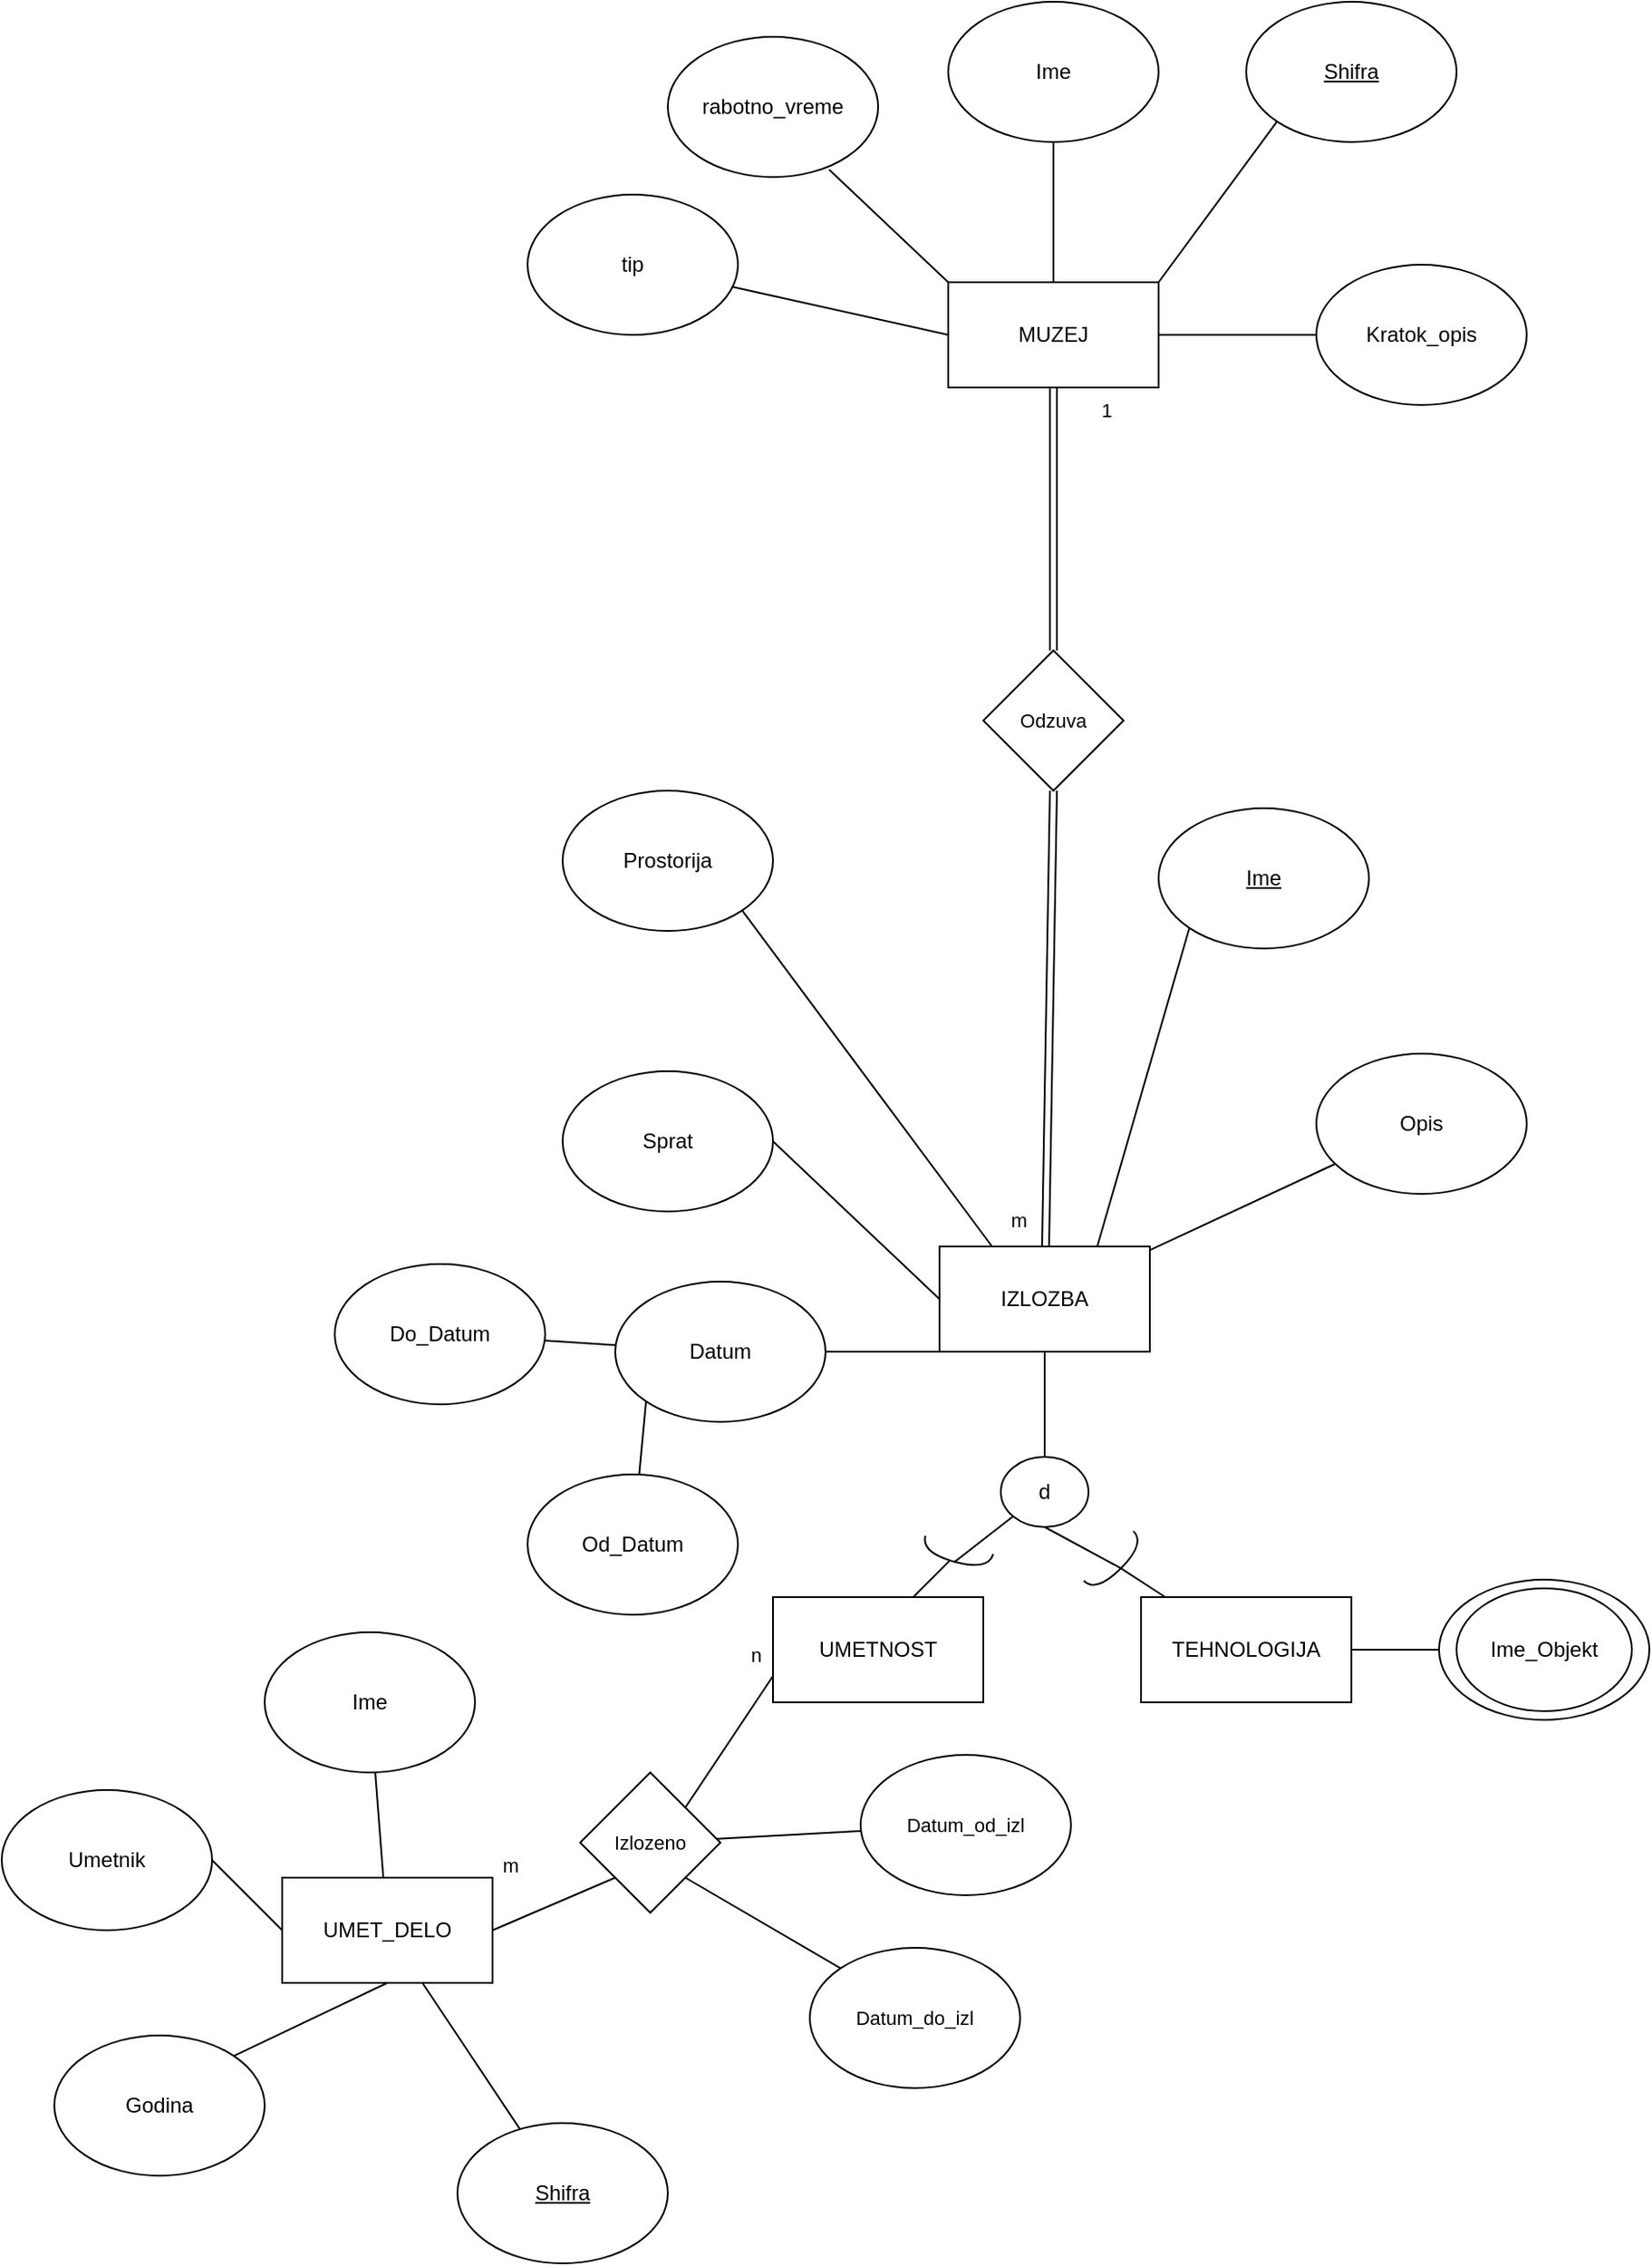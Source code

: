 <mxfile version="24.8.0">
  <diagram name="Page-1" id="aBAfNd_FBkbLEz4ILO74">
    <mxGraphModel dx="2258" dy="753" grid="1" gridSize="10" guides="1" tooltips="1" connect="1" arrows="1" fold="1" page="1" pageScale="1" pageWidth="850" pageHeight="1100" math="0" shadow="0">
      <root>
        <mxCell id="0" />
        <mxCell id="1" parent="0" />
        <mxCell id="x4Ep533CrrcRFyb9f4VT-3" value="Kratok_opis" style="ellipse;whiteSpace=wrap;html=1;" vertex="1" parent="1">
          <mxGeometry x="580" y="200" width="120" height="80" as="geometry" />
        </mxCell>
        <mxCell id="x4Ep533CrrcRFyb9f4VT-4" value="tip" style="ellipse;whiteSpace=wrap;html=1;" vertex="1" parent="1">
          <mxGeometry x="130" y="160" width="120" height="80" as="geometry" />
        </mxCell>
        <mxCell id="x4Ep533CrrcRFyb9f4VT-5" value="&lt;u&gt;Shifra&lt;/u&gt;" style="ellipse;whiteSpace=wrap;html=1;" vertex="1" parent="1">
          <mxGeometry x="540" y="50" width="120" height="80" as="geometry" />
        </mxCell>
        <mxCell id="x4Ep533CrrcRFyb9f4VT-18" value="" style="rounded=0;orthogonalLoop=1;jettySize=auto;html=1;endArrow=none;endFill=0;" edge="1" parent="1" source="x4Ep533CrrcRFyb9f4VT-6" target="x4Ep533CrrcRFyb9f4VT-17">
          <mxGeometry relative="1" as="geometry" />
        </mxCell>
        <mxCell id="x4Ep533CrrcRFyb9f4VT-6" value="Ime" style="ellipse;whiteSpace=wrap;html=1;" vertex="1" parent="1">
          <mxGeometry x="370" y="50" width="120" height="80" as="geometry" />
        </mxCell>
        <mxCell id="x4Ep533CrrcRFyb9f4VT-7" value="rabotno_vreme" style="ellipse;whiteSpace=wrap;html=1;" vertex="1" parent="1">
          <mxGeometry x="210" y="70" width="120" height="80" as="geometry" />
        </mxCell>
        <mxCell id="x4Ep533CrrcRFyb9f4VT-33" style="edgeStyle=none;shape=connector;rounded=0;orthogonalLoop=1;jettySize=auto;html=1;exitX=0;exitY=1;exitDx=0;exitDy=0;strokeColor=default;align=center;verticalAlign=middle;fontFamily=Helvetica;fontSize=11;fontColor=default;labelBackgroundColor=default;endArrow=none;endFill=0;entryX=1;entryY=0.5;entryDx=0;entryDy=0;" edge="1" parent="1" source="x4Ep533CrrcRFyb9f4VT-8" target="x4Ep533CrrcRFyb9f4VT-34">
          <mxGeometry relative="1" as="geometry">
            <mxPoint x="335" y="850" as="targetPoint" />
          </mxGeometry>
        </mxCell>
        <mxCell id="x4Ep533CrrcRFyb9f4VT-39" style="edgeStyle=none;shape=connector;rounded=0;orthogonalLoop=1;jettySize=auto;html=1;exitX=0.5;exitY=1;exitDx=0;exitDy=0;strokeColor=default;align=center;verticalAlign=middle;fontFamily=Helvetica;fontSize=11;fontColor=default;labelBackgroundColor=default;endArrow=none;endFill=0;" edge="1" parent="1" source="x4Ep533CrrcRFyb9f4VT-8">
          <mxGeometry relative="1" as="geometry">
            <mxPoint x="425" y="890" as="targetPoint" />
          </mxGeometry>
        </mxCell>
        <mxCell id="x4Ep533CrrcRFyb9f4VT-8" value="IZLOZBA" style="rounded=0;whiteSpace=wrap;html=1;" vertex="1" parent="1">
          <mxGeometry x="365" y="760" width="120" height="60" as="geometry" />
        </mxCell>
        <mxCell id="x4Ep533CrrcRFyb9f4VT-21" value="" style="edgeStyle=none;shape=connector;rounded=0;orthogonalLoop=1;jettySize=auto;html=1;strokeColor=default;align=center;verticalAlign=middle;fontFamily=Helvetica;fontSize=11;fontColor=default;labelBackgroundColor=default;endArrow=none;endFill=0;" edge="1" parent="1" source="x4Ep533CrrcRFyb9f4VT-17" target="x4Ep533CrrcRFyb9f4VT-3">
          <mxGeometry relative="1" as="geometry" />
        </mxCell>
        <mxCell id="x4Ep533CrrcRFyb9f4VT-22" style="edgeStyle=none;shape=connector;rounded=0;orthogonalLoop=1;jettySize=auto;html=1;exitX=1;exitY=0;exitDx=0;exitDy=0;entryX=0;entryY=1;entryDx=0;entryDy=0;strokeColor=default;align=center;verticalAlign=middle;fontFamily=Helvetica;fontSize=11;fontColor=default;labelBackgroundColor=default;endArrow=none;endFill=0;" edge="1" parent="1" source="x4Ep533CrrcRFyb9f4VT-17" target="x4Ep533CrrcRFyb9f4VT-5">
          <mxGeometry relative="1" as="geometry" />
        </mxCell>
        <mxCell id="x4Ep533CrrcRFyb9f4VT-24" style="edgeStyle=none;shape=connector;rounded=0;orthogonalLoop=1;jettySize=auto;html=1;exitX=0;exitY=0.5;exitDx=0;exitDy=0;strokeColor=default;align=center;verticalAlign=middle;fontFamily=Helvetica;fontSize=11;fontColor=default;labelBackgroundColor=default;endArrow=none;endFill=0;" edge="1" parent="1" source="x4Ep533CrrcRFyb9f4VT-17" target="x4Ep533CrrcRFyb9f4VT-4">
          <mxGeometry relative="1" as="geometry" />
        </mxCell>
        <mxCell id="x4Ep533CrrcRFyb9f4VT-17" value="MUZEJ" style="rounded=0;whiteSpace=wrap;html=1;" vertex="1" parent="1">
          <mxGeometry x="370" y="210" width="120" height="60" as="geometry" />
        </mxCell>
        <mxCell id="x4Ep533CrrcRFyb9f4VT-23" style="edgeStyle=none;shape=connector;rounded=0;orthogonalLoop=1;jettySize=auto;html=1;exitX=0;exitY=0;exitDx=0;exitDy=0;entryX=0.767;entryY=0.947;entryDx=0;entryDy=0;entryPerimeter=0;strokeColor=default;align=center;verticalAlign=middle;fontFamily=Helvetica;fontSize=11;fontColor=default;labelBackgroundColor=default;endArrow=none;endFill=0;" edge="1" parent="1" source="x4Ep533CrrcRFyb9f4VT-17" target="x4Ep533CrrcRFyb9f4VT-7">
          <mxGeometry relative="1" as="geometry" />
        </mxCell>
        <mxCell id="x4Ep533CrrcRFyb9f4VT-28" style="edgeStyle=none;shape=connector;rounded=0;orthogonalLoop=1;jettySize=auto;html=1;exitX=0;exitY=1;exitDx=0;exitDy=0;entryX=0.75;entryY=0;entryDx=0;entryDy=0;strokeColor=default;align=center;verticalAlign=middle;fontFamily=Helvetica;fontSize=11;fontColor=default;labelBackgroundColor=default;endArrow=none;endFill=0;" edge="1" parent="1" source="x4Ep533CrrcRFyb9f4VT-25" target="x4Ep533CrrcRFyb9f4VT-8">
          <mxGeometry relative="1" as="geometry" />
        </mxCell>
        <mxCell id="x4Ep533CrrcRFyb9f4VT-25" value="&lt;u&gt;Ime&lt;/u&gt;" style="ellipse;whiteSpace=wrap;html=1;" vertex="1" parent="1">
          <mxGeometry x="490" y="510" width="120" height="80" as="geometry" />
        </mxCell>
        <mxCell id="x4Ep533CrrcRFyb9f4VT-27" value="" style="edgeStyle=none;shape=connector;rounded=0;orthogonalLoop=1;jettySize=auto;html=1;strokeColor=default;align=center;verticalAlign=middle;fontFamily=Helvetica;fontSize=11;fontColor=default;labelBackgroundColor=default;endArrow=none;endFill=0;" edge="1" parent="1" source="x4Ep533CrrcRFyb9f4VT-26" target="x4Ep533CrrcRFyb9f4VT-8">
          <mxGeometry relative="1" as="geometry" />
        </mxCell>
        <mxCell id="x4Ep533CrrcRFyb9f4VT-26" value="Opis" style="ellipse;whiteSpace=wrap;html=1;" vertex="1" parent="1">
          <mxGeometry x="580" y="650" width="120" height="80" as="geometry" />
        </mxCell>
        <mxCell id="x4Ep533CrrcRFyb9f4VT-32" style="edgeStyle=none;shape=connector;rounded=0;orthogonalLoop=1;jettySize=auto;html=1;exitX=1;exitY=0.5;exitDx=0;exitDy=0;entryX=0;entryY=0.5;entryDx=0;entryDy=0;strokeColor=default;align=center;verticalAlign=middle;fontFamily=Helvetica;fontSize=11;fontColor=default;labelBackgroundColor=default;endArrow=none;endFill=0;" edge="1" parent="1" source="x4Ep533CrrcRFyb9f4VT-29" target="x4Ep533CrrcRFyb9f4VT-8">
          <mxGeometry relative="1" as="geometry" />
        </mxCell>
        <mxCell id="x4Ep533CrrcRFyb9f4VT-29" value="Sprat" style="ellipse;whiteSpace=wrap;html=1;" vertex="1" parent="1">
          <mxGeometry x="150" y="660" width="120" height="80" as="geometry" />
        </mxCell>
        <mxCell id="x4Ep533CrrcRFyb9f4VT-31" style="edgeStyle=none;shape=connector;rounded=0;orthogonalLoop=1;jettySize=auto;html=1;exitX=1;exitY=1;exitDx=0;exitDy=0;entryX=0.25;entryY=0;entryDx=0;entryDy=0;strokeColor=default;align=center;verticalAlign=middle;fontFamily=Helvetica;fontSize=11;fontColor=default;labelBackgroundColor=default;endArrow=none;endFill=0;" edge="1" parent="1" source="x4Ep533CrrcRFyb9f4VT-30" target="x4Ep533CrrcRFyb9f4VT-8">
          <mxGeometry relative="1" as="geometry" />
        </mxCell>
        <mxCell id="x4Ep533CrrcRFyb9f4VT-30" value="Prostorija" style="ellipse;whiteSpace=wrap;html=1;" vertex="1" parent="1">
          <mxGeometry x="150" y="500" width="120" height="80" as="geometry" />
        </mxCell>
        <mxCell id="x4Ep533CrrcRFyb9f4VT-35" style="edgeStyle=none;shape=connector;rounded=0;orthogonalLoop=1;jettySize=auto;html=1;exitX=0;exitY=1;exitDx=0;exitDy=0;strokeColor=default;align=center;verticalAlign=middle;fontFamily=Helvetica;fontSize=11;fontColor=default;labelBackgroundColor=default;endArrow=none;endFill=0;" edge="1" parent="1" source="x4Ep533CrrcRFyb9f4VT-34" target="x4Ep533CrrcRFyb9f4VT-36">
          <mxGeometry relative="1" as="geometry">
            <mxPoint x="180" y="880" as="targetPoint" />
          </mxGeometry>
        </mxCell>
        <mxCell id="x4Ep533CrrcRFyb9f4VT-34" value="Datum" style="ellipse;whiteSpace=wrap;html=1;" vertex="1" parent="1">
          <mxGeometry x="180" y="780" width="120" height="80" as="geometry" />
        </mxCell>
        <mxCell id="x4Ep533CrrcRFyb9f4VT-36" value="Od_Datum" style="ellipse;whiteSpace=wrap;html=1;" vertex="1" parent="1">
          <mxGeometry x="130" y="890" width="120" height="80" as="geometry" />
        </mxCell>
        <mxCell id="x4Ep533CrrcRFyb9f4VT-38" value="" style="edgeStyle=none;shape=connector;rounded=0;orthogonalLoop=1;jettySize=auto;html=1;strokeColor=default;align=center;verticalAlign=middle;fontFamily=Helvetica;fontSize=11;fontColor=default;labelBackgroundColor=default;endArrow=none;endFill=0;" edge="1" parent="1" source="x4Ep533CrrcRFyb9f4VT-37" target="x4Ep533CrrcRFyb9f4VT-34">
          <mxGeometry relative="1" as="geometry" />
        </mxCell>
        <mxCell id="x4Ep533CrrcRFyb9f4VT-37" value="Do_Datum" style="ellipse;whiteSpace=wrap;html=1;" vertex="1" parent="1">
          <mxGeometry x="20" y="770" width="120" height="80" as="geometry" />
        </mxCell>
        <mxCell id="x4Ep533CrrcRFyb9f4VT-41" style="edgeStyle=none;shape=connector;rounded=0;orthogonalLoop=1;jettySize=auto;html=1;exitX=1;exitY=0.5;exitDx=0;exitDy=0;strokeColor=default;align=center;verticalAlign=middle;fontFamily=Helvetica;fontSize=11;fontColor=default;labelBackgroundColor=default;endArrow=none;endFill=0;exitPerimeter=0;" edge="1" parent="1" source="x4Ep533CrrcRFyb9f4VT-79" target="x4Ep533CrrcRFyb9f4VT-43">
          <mxGeometry relative="1" as="geometry">
            <mxPoint x="570" y="960" as="targetPoint" />
          </mxGeometry>
        </mxCell>
        <mxCell id="x4Ep533CrrcRFyb9f4VT-42" style="edgeStyle=none;shape=connector;rounded=0;orthogonalLoop=1;jettySize=auto;html=1;strokeColor=default;align=center;verticalAlign=middle;fontFamily=Helvetica;fontSize=11;fontColor=default;labelBackgroundColor=default;endArrow=none;endFill=0;" edge="1" parent="1" source="x4Ep533CrrcRFyb9f4VT-75">
          <mxGeometry relative="1" as="geometry">
            <mxPoint x="340" y="970" as="targetPoint" />
          </mxGeometry>
        </mxCell>
        <mxCell id="x4Ep533CrrcRFyb9f4VT-40" value="d" style="ellipse;whiteSpace=wrap;html=1;" vertex="1" parent="1">
          <mxGeometry x="400" y="880" width="50" height="40" as="geometry" />
        </mxCell>
        <mxCell id="x4Ep533CrrcRFyb9f4VT-43" value="TEHNOLOGIJA" style="rounded=0;whiteSpace=wrap;html=1;" vertex="1" parent="1">
          <mxGeometry x="480" y="960" width="120" height="60" as="geometry" />
        </mxCell>
        <mxCell id="x4Ep533CrrcRFyb9f4VT-44" value="UMETNOST" style="rounded=0;whiteSpace=wrap;html=1;" vertex="1" parent="1">
          <mxGeometry x="270" y="960" width="120" height="60" as="geometry" />
        </mxCell>
        <mxCell id="x4Ep533CrrcRFyb9f4VT-47" value="" style="edgeStyle=none;shape=connector;rounded=0;orthogonalLoop=1;jettySize=auto;html=1;strokeColor=default;align=center;verticalAlign=middle;fontFamily=Helvetica;fontSize=11;fontColor=default;labelBackgroundColor=default;endArrow=none;endFill=0;" edge="1" parent="1" source="x4Ep533CrrcRFyb9f4VT-46" target="x4Ep533CrrcRFyb9f4VT-43">
          <mxGeometry relative="1" as="geometry" />
        </mxCell>
        <mxCell id="x4Ep533CrrcRFyb9f4VT-48" value="" style="ellipse;whiteSpace=wrap;html=1;" vertex="1" parent="1">
          <mxGeometry x="650" y="950" width="120" height="80" as="geometry" />
        </mxCell>
        <mxCell id="x4Ep533CrrcRFyb9f4VT-46" value="Ime_Objekt" style="ellipse;whiteSpace=wrap;html=1;" vertex="1" parent="1">
          <mxGeometry x="660" y="955" width="100" height="70" as="geometry" />
        </mxCell>
        <mxCell id="x4Ep533CrrcRFyb9f4VT-54" value="" style="edgeStyle=none;shape=connector;rounded=0;orthogonalLoop=1;jettySize=auto;html=1;strokeColor=default;align=center;verticalAlign=middle;fontFamily=Helvetica;fontSize=11;fontColor=default;labelBackgroundColor=default;endArrow=none;endFill=0;" edge="1" parent="1" source="x4Ep533CrrcRFyb9f4VT-50" target="x4Ep533CrrcRFyb9f4VT-53">
          <mxGeometry relative="1" as="geometry" />
        </mxCell>
        <mxCell id="x4Ep533CrrcRFyb9f4VT-50" value="UMET_DELO" style="rounded=0;whiteSpace=wrap;html=1;" vertex="1" parent="1">
          <mxGeometry x="-10" y="1120" width="120" height="60" as="geometry" />
        </mxCell>
        <mxCell id="x4Ep533CrrcRFyb9f4VT-55" value="" style="edgeStyle=none;shape=connector;rounded=0;orthogonalLoop=1;jettySize=auto;html=1;strokeColor=default;align=center;verticalAlign=middle;fontFamily=Helvetica;fontSize=11;fontColor=default;labelBackgroundColor=default;endArrow=none;endFill=0;" edge="1" parent="1" source="x4Ep533CrrcRFyb9f4VT-51" target="x4Ep533CrrcRFyb9f4VT-50">
          <mxGeometry relative="1" as="geometry" />
        </mxCell>
        <mxCell id="x4Ep533CrrcRFyb9f4VT-51" value="&lt;u&gt;Shifra&lt;/u&gt;" style="ellipse;whiteSpace=wrap;html=1;" vertex="1" parent="1">
          <mxGeometry x="90" y="1260" width="120" height="80" as="geometry" />
        </mxCell>
        <mxCell id="x4Ep533CrrcRFyb9f4VT-53" value="Ime" style="ellipse;whiteSpace=wrap;html=1;" vertex="1" parent="1">
          <mxGeometry x="-20" y="980" width="120" height="80" as="geometry" />
        </mxCell>
        <mxCell id="x4Ep533CrrcRFyb9f4VT-60" style="edgeStyle=none;shape=connector;rounded=0;orthogonalLoop=1;jettySize=auto;html=1;exitX=1;exitY=0.5;exitDx=0;exitDy=0;entryX=0;entryY=0.5;entryDx=0;entryDy=0;strokeColor=default;align=center;verticalAlign=middle;fontFamily=Helvetica;fontSize=11;fontColor=default;labelBackgroundColor=default;endArrow=none;endFill=0;" edge="1" parent="1" source="x4Ep533CrrcRFyb9f4VT-57" target="x4Ep533CrrcRFyb9f4VT-50">
          <mxGeometry relative="1" as="geometry" />
        </mxCell>
        <mxCell id="x4Ep533CrrcRFyb9f4VT-57" value="Umetnik" style="ellipse;whiteSpace=wrap;html=1;" vertex="1" parent="1">
          <mxGeometry x="-170" y="1070" width="120" height="80" as="geometry" />
        </mxCell>
        <mxCell id="x4Ep533CrrcRFyb9f4VT-59" style="edgeStyle=none;shape=connector;rounded=0;orthogonalLoop=1;jettySize=auto;html=1;exitX=1;exitY=0;exitDx=0;exitDy=0;entryX=0.5;entryY=1;entryDx=0;entryDy=0;strokeColor=default;align=center;verticalAlign=middle;fontFamily=Helvetica;fontSize=11;fontColor=default;labelBackgroundColor=default;endArrow=none;endFill=0;" edge="1" parent="1" source="x4Ep533CrrcRFyb9f4VT-58" target="x4Ep533CrrcRFyb9f4VT-50">
          <mxGeometry relative="1" as="geometry" />
        </mxCell>
        <mxCell id="x4Ep533CrrcRFyb9f4VT-58" value="Godina" style="ellipse;whiteSpace=wrap;html=1;" vertex="1" parent="1">
          <mxGeometry x="-140" y="1210" width="120" height="80" as="geometry" />
        </mxCell>
        <mxCell id="x4Ep533CrrcRFyb9f4VT-62" style="edgeStyle=none;shape=connector;rounded=0;orthogonalLoop=1;jettySize=auto;html=1;exitX=1;exitY=0;exitDx=0;exitDy=0;entryX=0;entryY=0.75;entryDx=0;entryDy=0;strokeColor=default;align=center;verticalAlign=middle;fontFamily=Helvetica;fontSize=11;fontColor=default;labelBackgroundColor=default;endArrow=none;endFill=0;" edge="1" parent="1" source="x4Ep533CrrcRFyb9f4VT-61" target="x4Ep533CrrcRFyb9f4VT-44">
          <mxGeometry relative="1" as="geometry" />
        </mxCell>
        <mxCell id="x4Ep533CrrcRFyb9f4VT-63" style="edgeStyle=none;shape=connector;rounded=0;orthogonalLoop=1;jettySize=auto;html=1;exitX=0;exitY=1;exitDx=0;exitDy=0;entryX=1;entryY=0.5;entryDx=0;entryDy=0;strokeColor=default;align=center;verticalAlign=middle;fontFamily=Helvetica;fontSize=11;fontColor=default;labelBackgroundColor=default;endArrow=none;endFill=0;" edge="1" parent="1" source="x4Ep533CrrcRFyb9f4VT-61" target="x4Ep533CrrcRFyb9f4VT-50">
          <mxGeometry relative="1" as="geometry" />
        </mxCell>
        <mxCell id="x4Ep533CrrcRFyb9f4VT-67" value="" style="edgeStyle=none;shape=connector;rounded=0;orthogonalLoop=1;jettySize=auto;html=1;strokeColor=default;align=center;verticalAlign=middle;fontFamily=Helvetica;fontSize=11;fontColor=default;labelBackgroundColor=default;endArrow=none;endFill=0;" edge="1" parent="1" source="x4Ep533CrrcRFyb9f4VT-61" target="x4Ep533CrrcRFyb9f4VT-66">
          <mxGeometry relative="1" as="geometry" />
        </mxCell>
        <mxCell id="x4Ep533CrrcRFyb9f4VT-61" value="Izlozeno" style="rhombus;whiteSpace=wrap;html=1;fontFamily=Helvetica;fontSize=11;fontColor=default;labelBackgroundColor=default;" vertex="1" parent="1">
          <mxGeometry x="160" y="1060" width="80" height="80" as="geometry" />
        </mxCell>
        <mxCell id="x4Ep533CrrcRFyb9f4VT-64" value="m" style="text;html=1;align=center;verticalAlign=middle;resizable=0;points=[];autosize=1;strokeColor=none;fillColor=none;fontFamily=Helvetica;fontSize=11;fontColor=default;labelBackgroundColor=default;" vertex="1" parent="1">
          <mxGeometry x="105" y="1098" width="30" height="30" as="geometry" />
        </mxCell>
        <mxCell id="x4Ep533CrrcRFyb9f4VT-65" value="n" style="text;html=1;align=center;verticalAlign=middle;resizable=0;points=[];autosize=1;strokeColor=none;fillColor=none;fontFamily=Helvetica;fontSize=11;fontColor=default;labelBackgroundColor=default;" vertex="1" parent="1">
          <mxGeometry x="245" y="978" width="30" height="30" as="geometry" />
        </mxCell>
        <mxCell id="x4Ep533CrrcRFyb9f4VT-66" value="Datum_od_izl" style="ellipse;whiteSpace=wrap;html=1;fontSize=11;labelBackgroundColor=default;" vertex="1" parent="1">
          <mxGeometry x="320" y="1050" width="120" height="80" as="geometry" />
        </mxCell>
        <mxCell id="x4Ep533CrrcRFyb9f4VT-68" value="" style="edgeStyle=none;shape=connector;rounded=0;orthogonalLoop=1;jettySize=auto;html=1;strokeColor=default;align=center;verticalAlign=middle;fontFamily=Helvetica;fontSize=11;fontColor=default;labelBackgroundColor=default;endArrow=none;endFill=0;exitX=1;exitY=1;exitDx=0;exitDy=0;entryX=0;entryY=0;entryDx=0;entryDy=0;" edge="1" parent="1" source="x4Ep533CrrcRFyb9f4VT-61" target="x4Ep533CrrcRFyb9f4VT-69">
          <mxGeometry relative="1" as="geometry">
            <mxPoint x="250" y="1110" as="sourcePoint" />
            <mxPoint x="290" y="1160" as="targetPoint" />
          </mxGeometry>
        </mxCell>
        <mxCell id="x4Ep533CrrcRFyb9f4VT-69" value="Datum_do_izl" style="ellipse;whiteSpace=wrap;html=1;fontSize=11;labelBackgroundColor=default;" vertex="1" parent="1">
          <mxGeometry x="291" y="1160" width="120" height="80" as="geometry" />
        </mxCell>
        <mxCell id="x4Ep533CrrcRFyb9f4VT-72" style="edgeStyle=none;shape=link;rounded=0;orthogonalLoop=1;jettySize=auto;html=1;exitX=0.5;exitY=0;exitDx=0;exitDy=0;entryX=0.5;entryY=1;entryDx=0;entryDy=0;strokeColor=default;align=center;verticalAlign=middle;fontFamily=Helvetica;fontSize=11;fontColor=default;labelBackgroundColor=default;endArrow=none;endFill=0;" edge="1" parent="1" source="x4Ep533CrrcRFyb9f4VT-70" target="x4Ep533CrrcRFyb9f4VT-17">
          <mxGeometry relative="1" as="geometry" />
        </mxCell>
        <mxCell id="x4Ep533CrrcRFyb9f4VT-70" value="Odzuva" style="rhombus;whiteSpace=wrap;html=1;fontFamily=Helvetica;fontSize=11;fontColor=default;labelBackgroundColor=default;" vertex="1" parent="1">
          <mxGeometry x="390" y="420" width="80" height="80" as="geometry" />
        </mxCell>
        <mxCell id="x4Ep533CrrcRFyb9f4VT-71" style="edgeStyle=none;shape=link;rounded=0;orthogonalLoop=1;jettySize=auto;html=1;exitX=0.5;exitY=1;exitDx=0;exitDy=0;strokeColor=default;align=center;verticalAlign=middle;fontFamily=Helvetica;fontSize=11;fontColor=default;labelBackgroundColor=default;endArrow=none;endFill=0;" edge="1" parent="1" source="x4Ep533CrrcRFyb9f4VT-70" target="x4Ep533CrrcRFyb9f4VT-8">
          <mxGeometry relative="1" as="geometry" />
        </mxCell>
        <mxCell id="x4Ep533CrrcRFyb9f4VT-73" value="1" style="text;html=1;align=center;verticalAlign=middle;resizable=0;points=[];autosize=1;strokeColor=none;fillColor=none;fontFamily=Helvetica;fontSize=11;fontColor=default;labelBackgroundColor=default;" vertex="1" parent="1">
          <mxGeometry x="445" y="268" width="30" height="30" as="geometry" />
        </mxCell>
        <mxCell id="x4Ep533CrrcRFyb9f4VT-74" value="m" style="text;html=1;align=center;verticalAlign=middle;resizable=0;points=[];autosize=1;strokeColor=none;fillColor=none;fontFamily=Helvetica;fontSize=11;fontColor=default;labelBackgroundColor=default;" vertex="1" parent="1">
          <mxGeometry x="395" y="730" width="30" height="30" as="geometry" />
        </mxCell>
        <mxCell id="x4Ep533CrrcRFyb9f4VT-78" value="" style="edgeStyle=none;shape=connector;rounded=0;orthogonalLoop=1;jettySize=auto;html=1;strokeColor=default;align=center;verticalAlign=middle;fontFamily=Helvetica;fontSize=11;fontColor=default;labelBackgroundColor=default;endArrow=none;endFill=0;entryX=1;entryY=0.5;entryDx=0;entryDy=0;entryPerimeter=0;" edge="1" parent="1" source="x4Ep533CrrcRFyb9f4VT-40" target="x4Ep533CrrcRFyb9f4VT-75">
          <mxGeometry relative="1" as="geometry">
            <mxPoint x="342" y="957" as="targetPoint" />
            <mxPoint x="406" y="913" as="sourcePoint" />
          </mxGeometry>
        </mxCell>
        <mxCell id="x4Ep533CrrcRFyb9f4VT-75" value="" style="shape=requiredInterface;html=1;verticalLabelPosition=bottom;sketch=0;fontFamily=Helvetica;fontSize=11;fontColor=default;labelBackgroundColor=default;rotation=105;" vertex="1" parent="1">
          <mxGeometry x="370" y="915" width="10" height="40" as="geometry" />
        </mxCell>
        <mxCell id="x4Ep533CrrcRFyb9f4VT-80" value="" style="edgeStyle=none;shape=connector;rounded=0;orthogonalLoop=1;jettySize=auto;html=1;exitX=0.5;exitY=1;exitDx=0;exitDy=0;strokeColor=default;align=center;verticalAlign=middle;fontFamily=Helvetica;fontSize=11;fontColor=default;labelBackgroundColor=default;endArrow=none;endFill=0;entryX=1;entryY=0.5;entryDx=0;entryDy=0;entryPerimeter=0;" edge="1" parent="1" source="x4Ep533CrrcRFyb9f4VT-40" target="x4Ep533CrrcRFyb9f4VT-79">
          <mxGeometry relative="1" as="geometry">
            <mxPoint x="491" y="960" as="targetPoint" />
            <mxPoint x="425" y="920" as="sourcePoint" />
          </mxGeometry>
        </mxCell>
        <mxCell id="x4Ep533CrrcRFyb9f4VT-79" value="" style="shape=requiredInterface;html=1;verticalLabelPosition=bottom;sketch=0;fontFamily=Helvetica;fontSize=11;fontColor=default;labelBackgroundColor=default;rotation=45;" vertex="1" parent="1">
          <mxGeometry x="460" y="920" width="10" height="40" as="geometry" />
        </mxCell>
      </root>
    </mxGraphModel>
  </diagram>
</mxfile>
